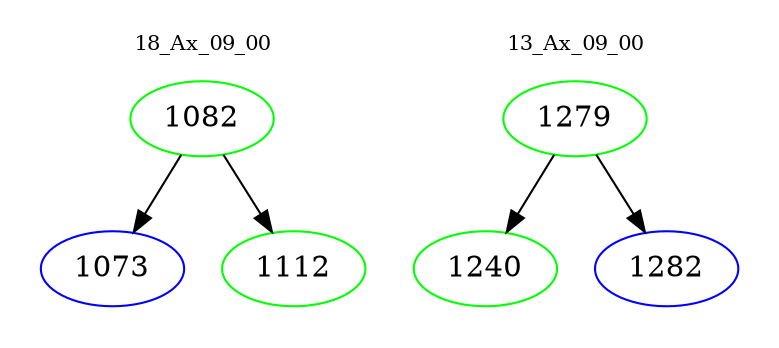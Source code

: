 digraph{
subgraph cluster_0 {
color = white
label = "18_Ax_09_00";
fontsize=10;
T0_1082 [label="1082", color="green"]
T0_1082 -> T0_1073 [color="black"]
T0_1073 [label="1073", color="blue"]
T0_1082 -> T0_1112 [color="black"]
T0_1112 [label="1112", color="green"]
}
subgraph cluster_1 {
color = white
label = "13_Ax_09_00";
fontsize=10;
T1_1279 [label="1279", color="green"]
T1_1279 -> T1_1240 [color="black"]
T1_1240 [label="1240", color="green"]
T1_1279 -> T1_1282 [color="black"]
T1_1282 [label="1282", color="blue"]
}
}
